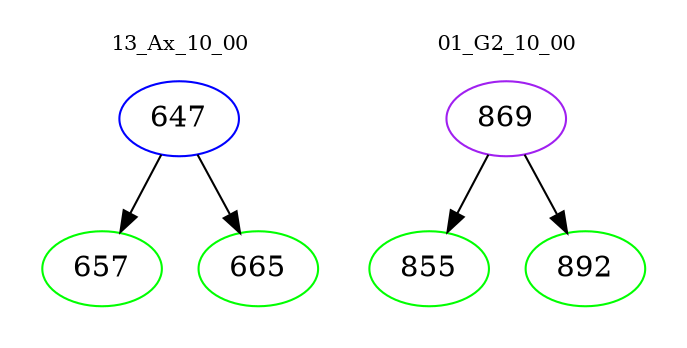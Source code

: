 digraph{
subgraph cluster_0 {
color = white
label = "13_Ax_10_00";
fontsize=10;
T0_647 [label="647", color="blue"]
T0_647 -> T0_657 [color="black"]
T0_657 [label="657", color="green"]
T0_647 -> T0_665 [color="black"]
T0_665 [label="665", color="green"]
}
subgraph cluster_1 {
color = white
label = "01_G2_10_00";
fontsize=10;
T1_869 [label="869", color="purple"]
T1_869 -> T1_855 [color="black"]
T1_855 [label="855", color="green"]
T1_869 -> T1_892 [color="black"]
T1_892 [label="892", color="green"]
}
}
